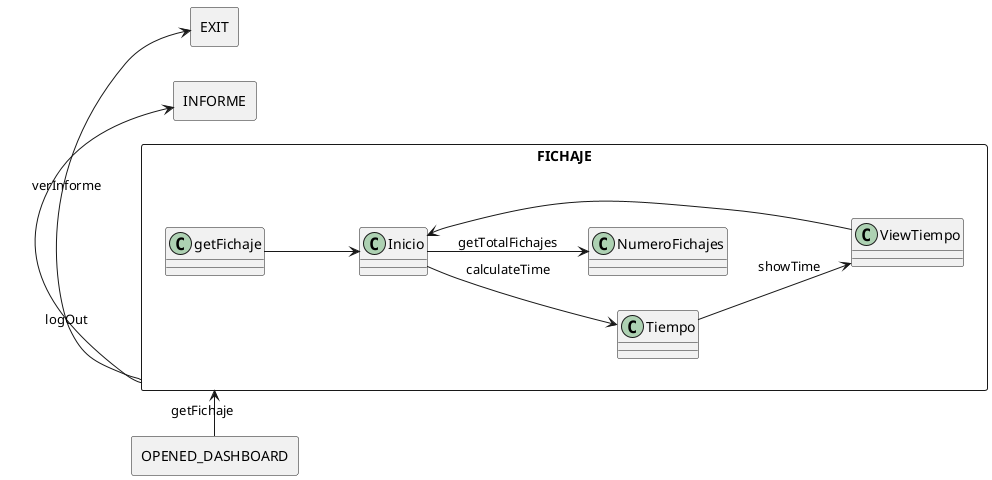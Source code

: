 @startuml
left to right direction
skinparam packageStyle rectangle


rectangle OPENED_DASHBOARD {

}


rectangle FICHAJE {
    getFichaje --> Inicio
    Inicio --> Tiempo : calculateTime
    Inicio --> NumeroFichajes : getTotalFichajes
    Tiempo --> ViewTiempo : showTime
    ViewTiempo --> Inicio
    

}

rectangle INFORME {

}
rectangle EXIT {

}

OPENED_DASHBOARD -> FICHAJE: getFichaje
FICHAJE -> INFORME : verInforme
FICHAJE -> EXIT : logOut



@enduml
